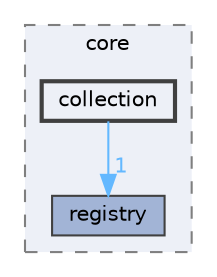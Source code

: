 digraph "techstorm/core/collection"
{
 // LATEX_PDF_SIZE
  bgcolor="transparent";
  edge [fontname=Helvetica,fontsize=10,labelfontname=Helvetica,labelfontsize=10];
  node [fontname=Helvetica,fontsize=10,shape=box,height=0.2,width=0.4];
  compound=true
  subgraph clusterdir_cf837ce2acd7da7bca021b6616dd34cf {
    graph [ bgcolor="#edf0f7", pencolor="grey50", label="core", fontname=Helvetica,fontsize=10 style="filled,dashed", URL="dir_cf837ce2acd7da7bca021b6616dd34cf.html",tooltip=""]
  dir_39c8d88d56cc1f025f25c9118affbe5f [label="registry", fillcolor="#a2b4d6", color="grey25", style="filled", URL="dir_39c8d88d56cc1f025f25c9118affbe5f.html",tooltip=""];
  dir_e39cc666bbcc3b9b5bf2244e23381e5b [label="collection", fillcolor="#edf0f7", color="grey25", style="filled,bold", URL="dir_e39cc666bbcc3b9b5bf2244e23381e5b.html",tooltip=""];
  }
  dir_e39cc666bbcc3b9b5bf2244e23381e5b->dir_39c8d88d56cc1f025f25c9118affbe5f [headlabel="1", labeldistance=1.5 headhref="dir_000015_000097.html" href="dir_000015_000097.html" color="steelblue1" fontcolor="steelblue1"];
}
